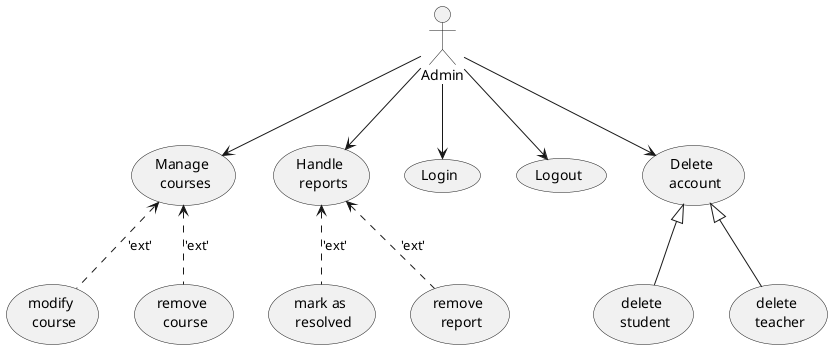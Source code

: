 @startuml
actor :Admin: as A

A --> (Login)
A --> (Logout)
A --> (Delete \n account)
A --> (Manage \n courses)
A --> (Handle \n reports)
(mark as \n resolved) .up.> (Handle \n reports) : 'ext'
(remove \n report) .up.> (Handle \n reports) : 'ext'

(modify \n course) .up.> (Manage \n courses) : 'ext'
(remove \n course) .up.> (Manage \n courses) : 'ext'

(Delete \n account) <|-- (delete \n student)
(Delete \n account) <|-- (delete \n teacher)


@enduml
